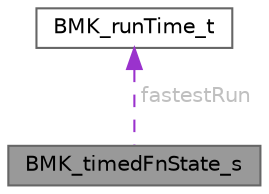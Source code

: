 digraph "BMK_timedFnState_s"
{
 // LATEX_PDF_SIZE
  bgcolor="transparent";
  edge [fontname=Helvetica,fontsize=10,labelfontname=Helvetica,labelfontsize=10];
  node [fontname=Helvetica,fontsize=10,shape=box,height=0.2,width=0.4];
  Node1 [id="Node000001",label="BMK_timedFnState_s",height=0.2,width=0.4,color="gray40", fillcolor="grey60", style="filled", fontcolor="black",tooltip=" "];
  Node2 -> Node1 [id="edge1_Node000001_Node000002",dir="back",color="darkorchid3",style="dashed",tooltip=" ",label=" fastestRun",fontcolor="grey" ];
  Node2 [id="Node000002",label="BMK_runTime_t",height=0.2,width=0.4,color="gray40", fillcolor="white", style="filled",URL="$struct_b_m_k__run_time__t.html",tooltip=" "];
}
